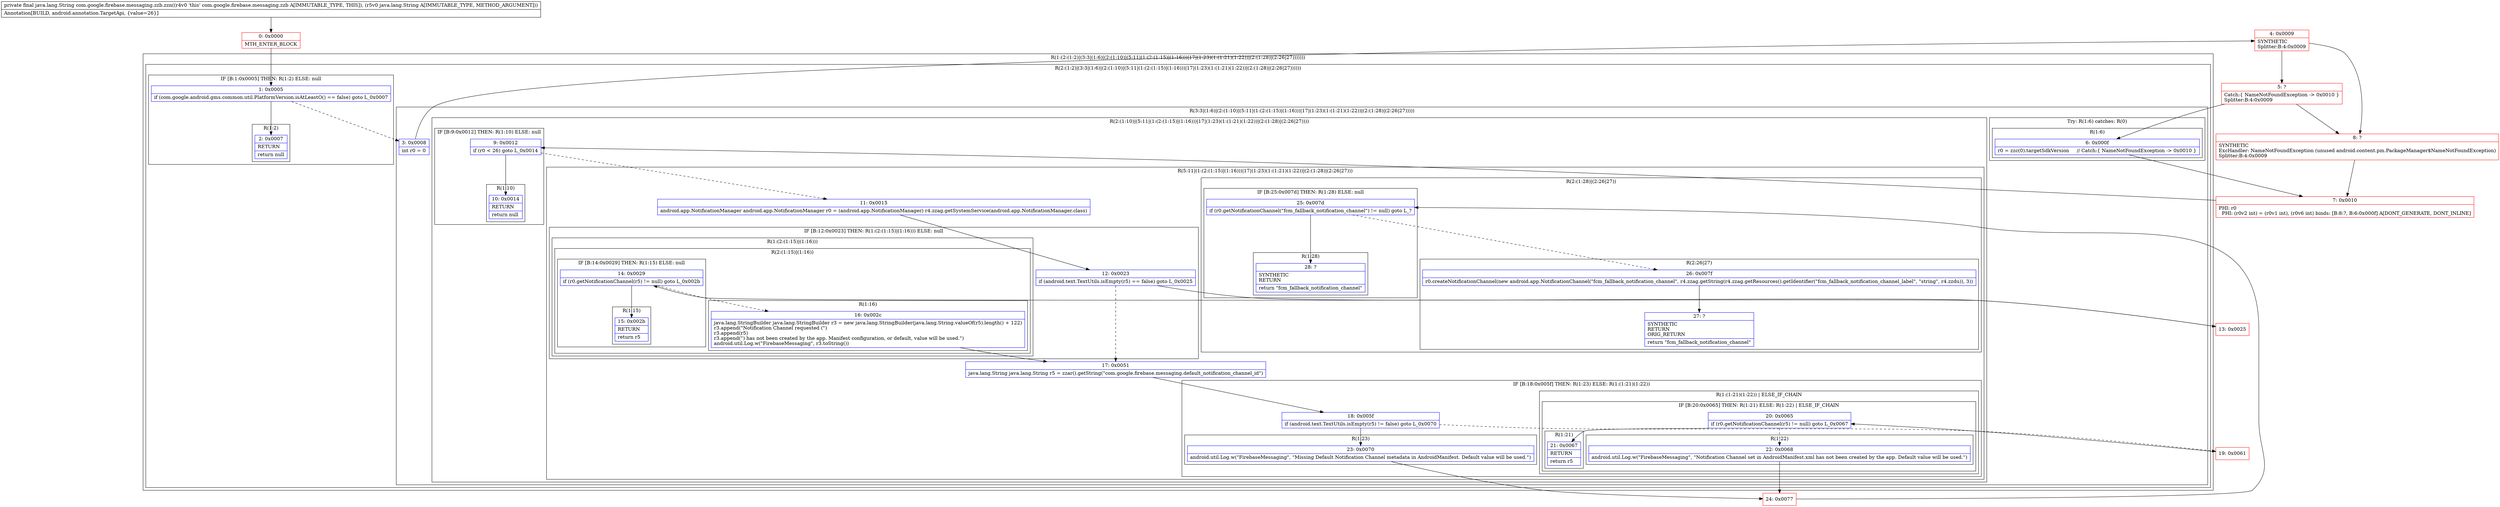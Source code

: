digraph "CFG forcom.google.firebase.messaging.zzb.zzn(Ljava\/lang\/String;)Ljava\/lang\/String;" {
subgraph cluster_Region_962983362 {
label = "R(1:(2:(1:2)|(3:3|(1:6)|(2:(1:10)|(5:11|(1:(2:(1:15)|(1:16)))|17|(1:23)(1:(1:21)(1:22))|(2:(1:28)|(2:26|27)))))))";
node [shape=record,color=blue];
subgraph cluster_Region_1251998522 {
label = "R(2:(1:2)|(3:3|(1:6)|(2:(1:10)|(5:11|(1:(2:(1:15)|(1:16)))|17|(1:23)(1:(1:21)(1:22))|(2:(1:28)|(2:26|27))))))";
node [shape=record,color=blue];
subgraph cluster_IfRegion_449244131 {
label = "IF [B:1:0x0005] THEN: R(1:2) ELSE: null";
node [shape=record,color=blue];
Node_1 [shape=record,label="{1\:\ 0x0005|if (com.google.android.gms.common.util.PlatformVersion.isAtLeastO() == false) goto L_0x0007\l}"];
subgraph cluster_Region_2139771457 {
label = "R(1:2)";
node [shape=record,color=blue];
Node_2 [shape=record,label="{2\:\ 0x0007|RETURN\l|return null\l}"];
}
}
subgraph cluster_Region_273761819 {
label = "R(3:3|(1:6)|(2:(1:10)|(5:11|(1:(2:(1:15)|(1:16)))|17|(1:23)(1:(1:21)(1:22))|(2:(1:28)|(2:26|27)))))";
node [shape=record,color=blue];
Node_3 [shape=record,label="{3\:\ 0x0008|int r0 = 0\l}"];
subgraph cluster_TryCatchRegion_1775727511 {
label = "Try: R(1:6) catches: R(0)";
node [shape=record,color=blue];
subgraph cluster_Region_1578163231 {
label = "R(1:6)";
node [shape=record,color=blue];
Node_6 [shape=record,label="{6\:\ 0x000f|r0 = zzc(0).targetSdkVersion     \/\/ Catch:\{ NameNotFoundException \-\> 0x0010 \}\l}"];
}
subgraph cluster_Region_1554252732 {
label = "R(0) | ExcHandler: NameNotFoundException (unused android.content.pm.PackageManager$NameNotFoundException)\l";
node [shape=record,color=blue];
}
}
subgraph cluster_Region_1896903224 {
label = "R(2:(1:10)|(5:11|(1:(2:(1:15)|(1:16)))|17|(1:23)(1:(1:21)(1:22))|(2:(1:28)|(2:26|27))))";
node [shape=record,color=blue];
subgraph cluster_IfRegion_923564504 {
label = "IF [B:9:0x0012] THEN: R(1:10) ELSE: null";
node [shape=record,color=blue];
Node_9 [shape=record,label="{9\:\ 0x0012|if (r0 \< 26) goto L_0x0014\l}"];
subgraph cluster_Region_1545940481 {
label = "R(1:10)";
node [shape=record,color=blue];
Node_10 [shape=record,label="{10\:\ 0x0014|RETURN\l|return null\l}"];
}
}
subgraph cluster_Region_1764572472 {
label = "R(5:11|(1:(2:(1:15)|(1:16)))|17|(1:23)(1:(1:21)(1:22))|(2:(1:28)|(2:26|27)))";
node [shape=record,color=blue];
Node_11 [shape=record,label="{11\:\ 0x0015|android.app.NotificationManager android.app.NotificationManager r0 = (android.app.NotificationManager) r4.zzag.getSystemService(android.app.NotificationManager.class)\l}"];
subgraph cluster_IfRegion_238859737 {
label = "IF [B:12:0x0023] THEN: R(1:(2:(1:15)|(1:16))) ELSE: null";
node [shape=record,color=blue];
Node_12 [shape=record,label="{12\:\ 0x0023|if (android.text.TextUtils.isEmpty(r5) == false) goto L_0x0025\l}"];
subgraph cluster_Region_1920597569 {
label = "R(1:(2:(1:15)|(1:16)))";
node [shape=record,color=blue];
subgraph cluster_Region_9094020 {
label = "R(2:(1:15)|(1:16))";
node [shape=record,color=blue];
subgraph cluster_IfRegion_1943457688 {
label = "IF [B:14:0x0029] THEN: R(1:15) ELSE: null";
node [shape=record,color=blue];
Node_14 [shape=record,label="{14\:\ 0x0029|if (r0.getNotificationChannel(r5) != null) goto L_0x002b\l}"];
subgraph cluster_Region_1965732018 {
label = "R(1:15)";
node [shape=record,color=blue];
Node_15 [shape=record,label="{15\:\ 0x002b|RETURN\l|return r5\l}"];
}
}
subgraph cluster_Region_1564640492 {
label = "R(1:16)";
node [shape=record,color=blue];
Node_16 [shape=record,label="{16\:\ 0x002c|java.lang.StringBuilder java.lang.StringBuilder r3 = new java.lang.StringBuilder(java.lang.String.valueOf(r5).length() + 122)\lr3.append(\"Notification Channel requested (\")\lr3.append(r5)\lr3.append(\") has not been created by the app. Manifest configuration, or default, value will be used.\")\landroid.util.Log.w(\"FirebaseMessaging\", r3.toString())\l}"];
}
}
}
}
Node_17 [shape=record,label="{17\:\ 0x0051|java.lang.String java.lang.String r5 = zzar().getString(\"com.google.firebase.messaging.default_notification_channel_id\")\l}"];
subgraph cluster_IfRegion_977532829 {
label = "IF [B:18:0x005f] THEN: R(1:23) ELSE: R(1:(1:21)(1:22))";
node [shape=record,color=blue];
Node_18 [shape=record,label="{18\:\ 0x005f|if (android.text.TextUtils.isEmpty(r5) != false) goto L_0x0070\l}"];
subgraph cluster_Region_517161395 {
label = "R(1:23)";
node [shape=record,color=blue];
Node_23 [shape=record,label="{23\:\ 0x0070|android.util.Log.w(\"FirebaseMessaging\", \"Missing Default Notification Channel metadata in AndroidManifest. Default value will be used.\")\l}"];
}
subgraph cluster_Region_602222558 {
label = "R(1:(1:21)(1:22)) | ELSE_IF_CHAIN\l";
node [shape=record,color=blue];
subgraph cluster_IfRegion_729679321 {
label = "IF [B:20:0x0065] THEN: R(1:21) ELSE: R(1:22) | ELSE_IF_CHAIN\l";
node [shape=record,color=blue];
Node_20 [shape=record,label="{20\:\ 0x0065|if (r0.getNotificationChannel(r5) != null) goto L_0x0067\l}"];
subgraph cluster_Region_1632136641 {
label = "R(1:21)";
node [shape=record,color=blue];
Node_21 [shape=record,label="{21\:\ 0x0067|RETURN\l|return r5\l}"];
}
subgraph cluster_Region_1965383365 {
label = "R(1:22)";
node [shape=record,color=blue];
Node_22 [shape=record,label="{22\:\ 0x0068|android.util.Log.w(\"FirebaseMessaging\", \"Notification Channel set in AndroidManifest.xml has not been created by the app. Default value will be used.\")\l}"];
}
}
}
}
subgraph cluster_Region_1428873203 {
label = "R(2:(1:28)|(2:26|27))";
node [shape=record,color=blue];
subgraph cluster_IfRegion_2137549783 {
label = "IF [B:25:0x007d] THEN: R(1:28) ELSE: null";
node [shape=record,color=blue];
Node_25 [shape=record,label="{25\:\ 0x007d|if (r0.getNotificationChannel(\"fcm_fallback_notification_channel\") != null) goto L_?\l}"];
subgraph cluster_Region_1374732860 {
label = "R(1:28)";
node [shape=record,color=blue];
Node_28 [shape=record,label="{28\:\ ?|SYNTHETIC\lRETURN\l|return \"fcm_fallback_notification_channel\"\l}"];
}
}
subgraph cluster_Region_2142002687 {
label = "R(2:26|27)";
node [shape=record,color=blue];
Node_26 [shape=record,label="{26\:\ 0x007f|r0.createNotificationChannel(new android.app.NotificationChannel(\"fcm_fallback_notification_channel\", r4.zzag.getString(r4.zzag.getResources().getIdentifier(\"fcm_fallback_notification_channel_label\", \"string\", r4.zzdu)), 3))\l}"];
Node_27 [shape=record,label="{27\:\ ?|SYNTHETIC\lRETURN\lORIG_RETURN\l|return \"fcm_fallback_notification_channel\"\l}"];
}
}
}
}
}
}
}
subgraph cluster_Region_1554252732 {
label = "R(0) | ExcHandler: NameNotFoundException (unused android.content.pm.PackageManager$NameNotFoundException)\l";
node [shape=record,color=blue];
}
Node_0 [shape=record,color=red,label="{0\:\ 0x0000|MTH_ENTER_BLOCK\l}"];
Node_4 [shape=record,color=red,label="{4\:\ 0x0009|SYNTHETIC\lSplitter:B:4:0x0009\l}"];
Node_5 [shape=record,color=red,label="{5\:\ ?|Catch:\{ NameNotFoundException \-\> 0x0010 \}\lSplitter:B:4:0x0009\l}"];
Node_7 [shape=record,color=red,label="{7\:\ 0x0010|PHI: r0 \l  PHI: (r0v2 int) = (r0v1 int), (r0v6 int) binds: [B:8:?, B:6:0x000f] A[DONT_GENERATE, DONT_INLINE]\l}"];
Node_8 [shape=record,color=red,label="{8\:\ ?|SYNTHETIC\lExcHandler: NameNotFoundException (unused android.content.pm.PackageManager$NameNotFoundException)\lSplitter:B:4:0x0009\l}"];
Node_13 [shape=record,color=red,label="{13\:\ 0x0025}"];
Node_19 [shape=record,color=red,label="{19\:\ 0x0061}"];
Node_24 [shape=record,color=red,label="{24\:\ 0x0077}"];
MethodNode[shape=record,label="{private final java.lang.String com.google.firebase.messaging.zzb.zzn((r4v0 'this' com.google.firebase.messaging.zzb A[IMMUTABLE_TYPE, THIS]), (r5v0 java.lang.String A[IMMUTABLE_TYPE, METHOD_ARGUMENT]))  | Annotation[BUILD, android.annotation.TargetApi, \{value=26\}]\l}"];
MethodNode -> Node_0;
Node_1 -> Node_2;
Node_1 -> Node_3[style=dashed];
Node_3 -> Node_4;
Node_6 -> Node_7;
Node_9 -> Node_10;
Node_9 -> Node_11[style=dashed];
Node_11 -> Node_12;
Node_12 -> Node_13;
Node_12 -> Node_17[style=dashed];
Node_14 -> Node_15;
Node_14 -> Node_16[style=dashed];
Node_16 -> Node_17;
Node_17 -> Node_18;
Node_18 -> Node_19[style=dashed];
Node_18 -> Node_23;
Node_23 -> Node_24;
Node_20 -> Node_21;
Node_20 -> Node_22[style=dashed];
Node_22 -> Node_24;
Node_25 -> Node_26[style=dashed];
Node_25 -> Node_28;
Node_26 -> Node_27;
Node_0 -> Node_1;
Node_4 -> Node_5;
Node_4 -> Node_8;
Node_5 -> Node_6;
Node_5 -> Node_8;
Node_7 -> Node_9;
Node_8 -> Node_7;
Node_13 -> Node_14;
Node_19 -> Node_20;
Node_24 -> Node_25;
}


